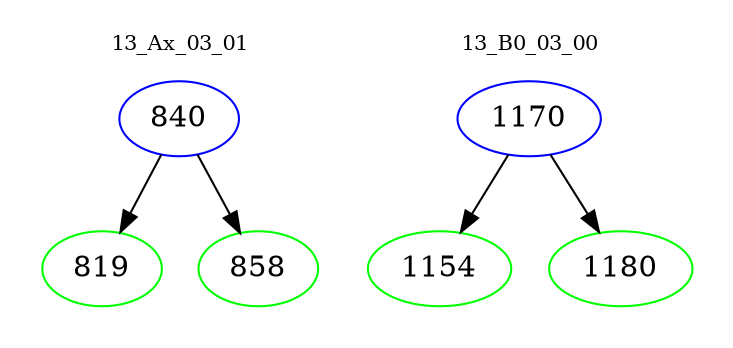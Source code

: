 digraph{
subgraph cluster_0 {
color = white
label = "13_Ax_03_01";
fontsize=10;
T0_840 [label="840", color="blue"]
T0_840 -> T0_819 [color="black"]
T0_819 [label="819", color="green"]
T0_840 -> T0_858 [color="black"]
T0_858 [label="858", color="green"]
}
subgraph cluster_1 {
color = white
label = "13_B0_03_00";
fontsize=10;
T1_1170 [label="1170", color="blue"]
T1_1170 -> T1_1154 [color="black"]
T1_1154 [label="1154", color="green"]
T1_1170 -> T1_1180 [color="black"]
T1_1180 [label="1180", color="green"]
}
}
